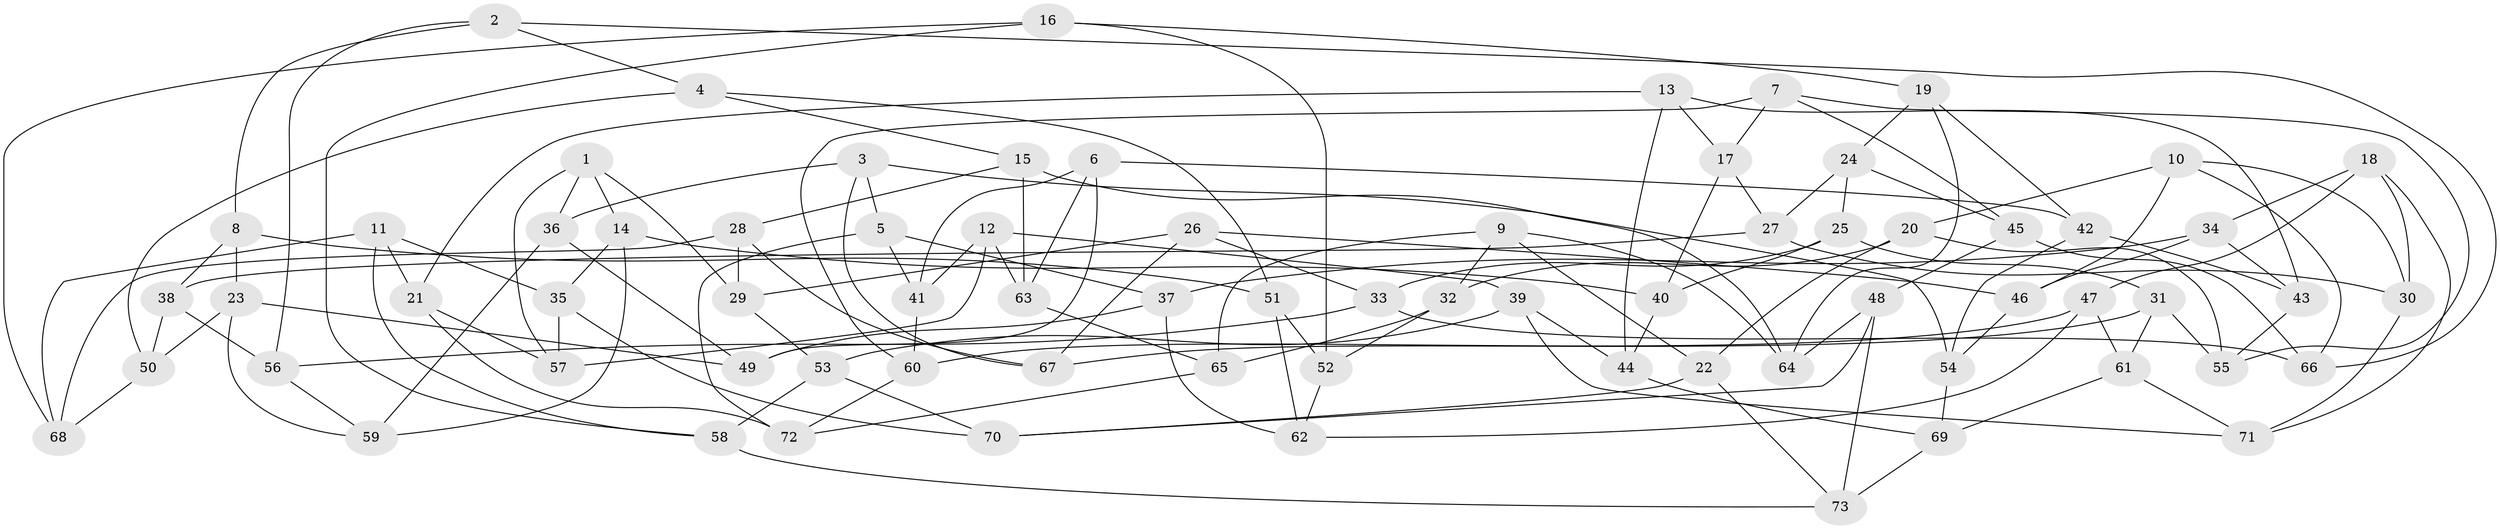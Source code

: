 // coarse degree distribution, {6: 0.5813953488372093, 4: 0.32558139534883723, 5: 0.06976744186046512, 3: 0.023255813953488372}
// Generated by graph-tools (version 1.1) at 2025/24/03/03/25 07:24:31]
// undirected, 73 vertices, 146 edges
graph export_dot {
graph [start="1"]
  node [color=gray90,style=filled];
  1;
  2;
  3;
  4;
  5;
  6;
  7;
  8;
  9;
  10;
  11;
  12;
  13;
  14;
  15;
  16;
  17;
  18;
  19;
  20;
  21;
  22;
  23;
  24;
  25;
  26;
  27;
  28;
  29;
  30;
  31;
  32;
  33;
  34;
  35;
  36;
  37;
  38;
  39;
  40;
  41;
  42;
  43;
  44;
  45;
  46;
  47;
  48;
  49;
  50;
  51;
  52;
  53;
  54;
  55;
  56;
  57;
  58;
  59;
  60;
  61;
  62;
  63;
  64;
  65;
  66;
  67;
  68;
  69;
  70;
  71;
  72;
  73;
  1 -- 57;
  1 -- 36;
  1 -- 14;
  1 -- 29;
  2 -- 56;
  2 -- 66;
  2 -- 4;
  2 -- 8;
  3 -- 5;
  3 -- 54;
  3 -- 36;
  3 -- 67;
  4 -- 15;
  4 -- 50;
  4 -- 51;
  5 -- 41;
  5 -- 72;
  5 -- 37;
  6 -- 63;
  6 -- 41;
  6 -- 42;
  6 -- 49;
  7 -- 60;
  7 -- 45;
  7 -- 55;
  7 -- 17;
  8 -- 23;
  8 -- 51;
  8 -- 38;
  9 -- 64;
  9 -- 32;
  9 -- 65;
  9 -- 22;
  10 -- 20;
  10 -- 30;
  10 -- 66;
  10 -- 46;
  11 -- 35;
  11 -- 58;
  11 -- 68;
  11 -- 21;
  12 -- 57;
  12 -- 41;
  12 -- 63;
  12 -- 39;
  13 -- 17;
  13 -- 43;
  13 -- 21;
  13 -- 44;
  14 -- 35;
  14 -- 59;
  14 -- 40;
  15 -- 28;
  15 -- 63;
  15 -- 64;
  16 -- 19;
  16 -- 68;
  16 -- 52;
  16 -- 58;
  17 -- 27;
  17 -- 40;
  18 -- 34;
  18 -- 71;
  18 -- 47;
  18 -- 30;
  19 -- 64;
  19 -- 42;
  19 -- 24;
  20 -- 22;
  20 -- 55;
  20 -- 32;
  21 -- 57;
  21 -- 72;
  22 -- 70;
  22 -- 73;
  23 -- 50;
  23 -- 59;
  23 -- 49;
  24 -- 25;
  24 -- 45;
  24 -- 27;
  25 -- 31;
  25 -- 40;
  25 -- 33;
  26 -- 29;
  26 -- 46;
  26 -- 33;
  26 -- 67;
  27 -- 30;
  27 -- 38;
  28 -- 29;
  28 -- 68;
  28 -- 67;
  29 -- 53;
  30 -- 71;
  31 -- 55;
  31 -- 61;
  31 -- 67;
  32 -- 65;
  32 -- 52;
  33 -- 66;
  33 -- 56;
  34 -- 46;
  34 -- 43;
  34 -- 37;
  35 -- 70;
  35 -- 57;
  36 -- 49;
  36 -- 59;
  37 -- 62;
  37 -- 49;
  38 -- 56;
  38 -- 50;
  39 -- 71;
  39 -- 44;
  39 -- 53;
  40 -- 44;
  41 -- 60;
  42 -- 54;
  42 -- 43;
  43 -- 55;
  44 -- 69;
  45 -- 66;
  45 -- 48;
  46 -- 54;
  47 -- 60;
  47 -- 61;
  47 -- 62;
  48 -- 73;
  48 -- 70;
  48 -- 64;
  50 -- 68;
  51 -- 52;
  51 -- 62;
  52 -- 62;
  53 -- 70;
  53 -- 58;
  54 -- 69;
  56 -- 59;
  58 -- 73;
  60 -- 72;
  61 -- 71;
  61 -- 69;
  63 -- 65;
  65 -- 72;
  69 -- 73;
}
